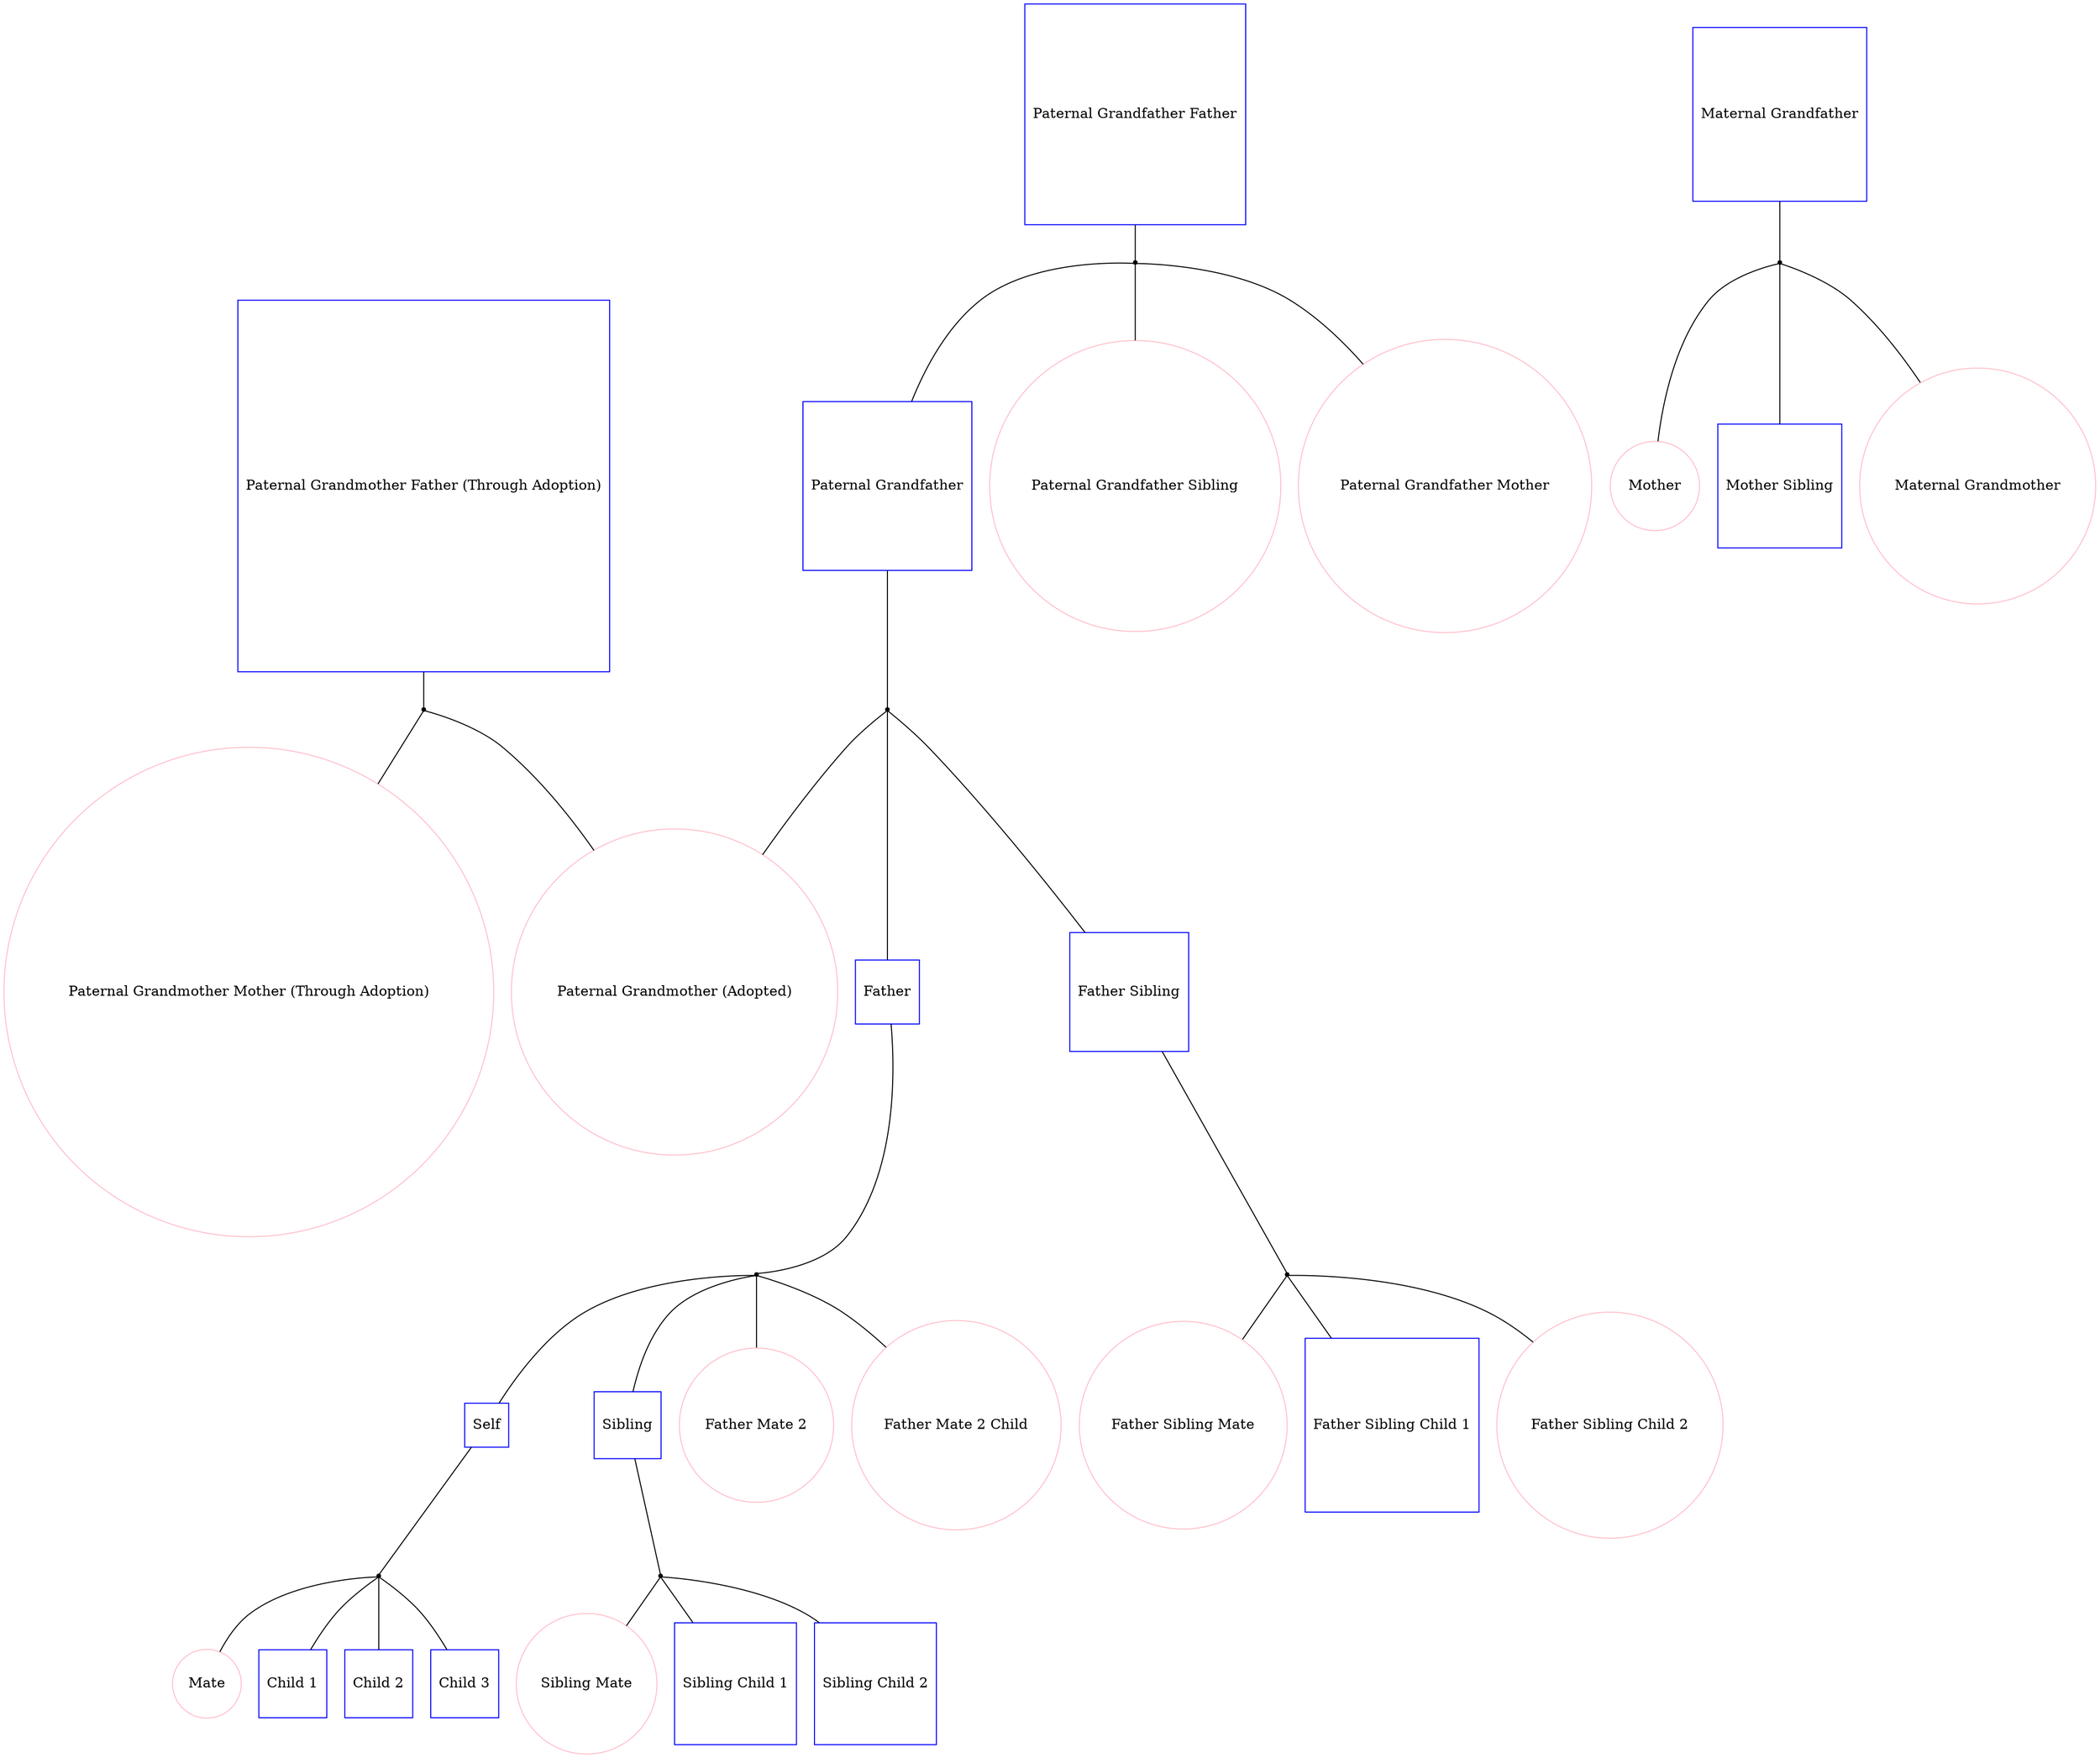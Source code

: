 
graph f18 {
"Self" [shape=box, regular=1, color="blue"];
"Mate" [shape=oval, regular=1, color="pink"];
"Child 1" [shape=box, regular=1, color="blue"];
"Child 2" [shape=box, regular=1, color="blue"];
"Child 3" [shape=box, regular=1, color="blue"];
"Sibling" [shape=box, regular=1, color="blue"];
"Sibling Mate" [shape=oval, regular=1, color="pink"];
"Sibling Child 1" [shape=box, regular=1, color="blue"];
"Sibling Child 2" [shape=box, regular=1, color="blue"];
"Mother" [shape=oval, regular=1, color="pink"];
"Mother Sibling" [shape=box, regular=1, color="blue"];
"Maternal Grandmother" [shape=oval, regular=1, color="pink"];
"Maternal Grandfather" [shape=box, regular=1, color="blue"];
"Father" [shape=box, regular=1, color="blue"];
"Father Mate 2" [shape=oval, regular=1, color="pink"];
"Father Mate 2 Child" [shape=oval, regular=1, color="pink"];
"Father Sibling" [shape=box, regular=1, color="blue"];
"Father Sibling Mate" [shape=oval, regular=1, color="pink"];
"Father Sibling Child 1" [shape=box, regular=1, color="blue"];
"Father Sibling Child 2" [shape=oval, regular=1, color="pink"];
"Paternal Grandmother (Adopted)" [shape=oval, regular=1, color="pink"];
"Paternal Grandmother Mother (Through Adoption)" [shape=oval, regular=1, color="pink"];
"Paternal Grandmother Father (Through Adoption)" [shape=box, regular=1, color="blue"];
"Paternal Grandfather" [shape=box, regular=1, color="blue"];
"Paternal Grandfather Sibling" [shape=oval, regular=1, color="pink"];
"Paternal Grandfather Mother" [shape=oval, regular=1, color="pink"];
"Paternal Grandfather Father" [shape=box, regular=1, color="blue"];

"self+mate" [shape=point];
"sibling+siblingmate" [shape=point];
"maternalgrandfather+maternalgrandmother" [shape=point];
"father+fathermate2" [shape=point];
"fathersibling+fathersiblingmate" [shape=point];
"paternalgrandmotherfather(throughadoption)+paternalgrandmothermother(throughadoption)" [shape=point];
"paternalgrandfather+paternalgrandmother(adopted)" [shape=point];
"paternalgrandfatherfather+paternalgrandfathermother" [shape=point];

"Self" -- "self+mate" -- "Mate";
"Sibling" -- "sibling+siblingmate" -- "Sibling Mate";
"Maternal Grandfather" -- "maternalgrandfather+maternalgrandmother" -- "Maternal Grandmother";
"Father" -- "father+fathermate2" -- "Father Mate 2";
"Father Sibling" -- "fathersibling+fathersiblingmate" -- "Father Sibling Mate";
"Paternal Grandmother Father (Through Adoption)" -- "paternalgrandmotherfather(throughadoption)+paternalgrandmothermother(throughadoption)" -- "Paternal Grandmother Mother (Through Adoption)";
"Paternal Grandfather" -- "paternalgrandfather+paternalgrandmother(adopted)" -- "Paternal Grandmother (Adopted)";
"Paternal Grandfather Father" -- "paternalgrandfatherfather+paternalgrandfathermother" -- "Paternal Grandfather Mother";

"father+fathermate2" -- "Self";
"self+mate" -- "Child 1";
"self+mate" -- "Child 2";
"self+mate" -- "Child 3";
"father+fathermate2" -- "Sibling";
"sibling+siblingmate" -- "Sibling Child 1";
"sibling+siblingmate" -- "Sibling Child 2";
"maternalgrandfather+maternalgrandmother" -- "Mother";
"maternalgrandfather+maternalgrandmother" -- "Mother Sibling";
"paternalgrandfather+paternalgrandmother(adopted)" -- "Father";
"father+fathermate2" -- "Father Mate 2 Child";
"paternalgrandfather+paternalgrandmother(adopted)" -- "Father Sibling";
"fathersibling+fathersiblingmate" -- "Father Sibling Child 1";
"fathersibling+fathersiblingmate" -- "Father Sibling Child 2";
"paternalgrandmotherfather(throughadoption)+paternalgrandmothermother(throughadoption)" -- "Paternal Grandmother (Adopted)";
"paternalgrandfatherfather+paternalgrandfathermother" -- "Paternal Grandfather";
"paternalgrandfatherfather+paternalgrandfathermother" -- "Paternal Grandfather Sibling";
}
    